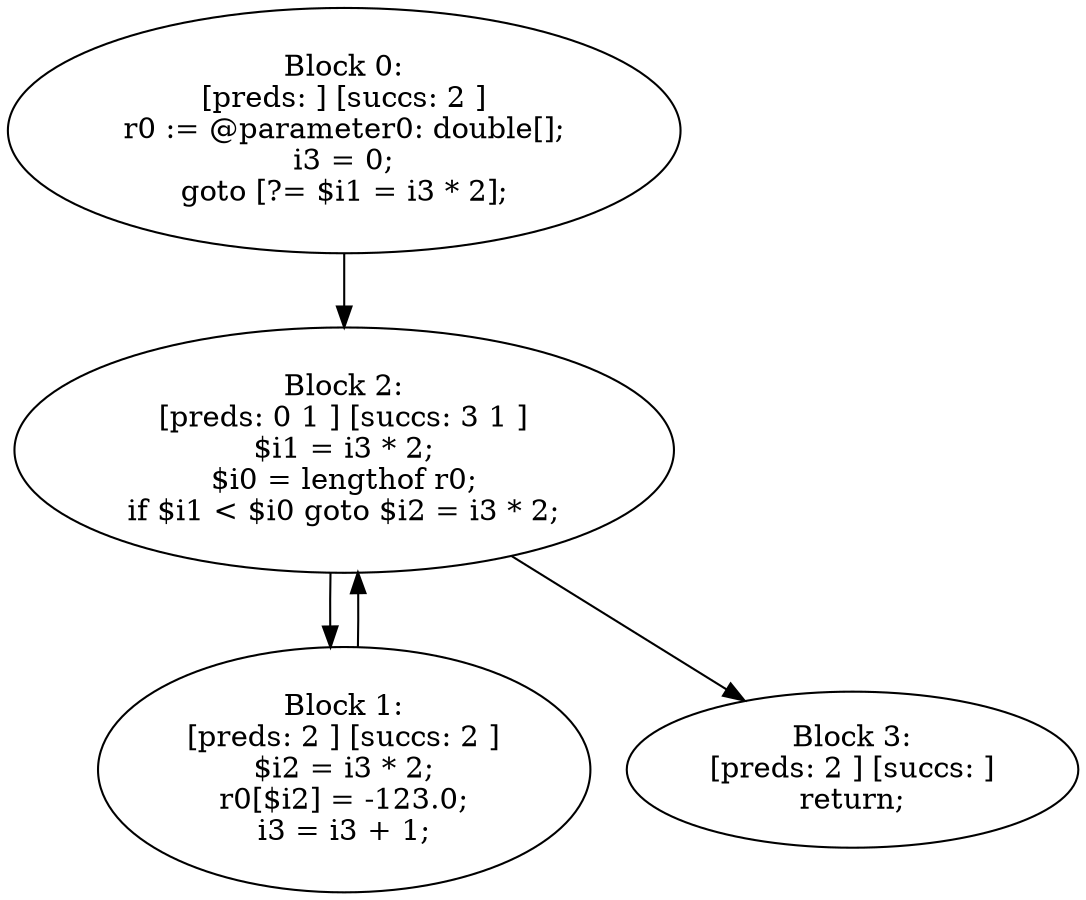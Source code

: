 digraph "unitGraph" {
    "Block 0:
[preds: ] [succs: 2 ]
r0 := @parameter0: double[];
i3 = 0;
goto [?= $i1 = i3 * 2];
"
    "Block 1:
[preds: 2 ] [succs: 2 ]
$i2 = i3 * 2;
r0[$i2] = -123.0;
i3 = i3 + 1;
"
    "Block 2:
[preds: 0 1 ] [succs: 3 1 ]
$i1 = i3 * 2;
$i0 = lengthof r0;
if $i1 < $i0 goto $i2 = i3 * 2;
"
    "Block 3:
[preds: 2 ] [succs: ]
return;
"
    "Block 0:
[preds: ] [succs: 2 ]
r0 := @parameter0: double[];
i3 = 0;
goto [?= $i1 = i3 * 2];
"->"Block 2:
[preds: 0 1 ] [succs: 3 1 ]
$i1 = i3 * 2;
$i0 = lengthof r0;
if $i1 < $i0 goto $i2 = i3 * 2;
";
    "Block 1:
[preds: 2 ] [succs: 2 ]
$i2 = i3 * 2;
r0[$i2] = -123.0;
i3 = i3 + 1;
"->"Block 2:
[preds: 0 1 ] [succs: 3 1 ]
$i1 = i3 * 2;
$i0 = lengthof r0;
if $i1 < $i0 goto $i2 = i3 * 2;
";
    "Block 2:
[preds: 0 1 ] [succs: 3 1 ]
$i1 = i3 * 2;
$i0 = lengthof r0;
if $i1 < $i0 goto $i2 = i3 * 2;
"->"Block 3:
[preds: 2 ] [succs: ]
return;
";
    "Block 2:
[preds: 0 1 ] [succs: 3 1 ]
$i1 = i3 * 2;
$i0 = lengthof r0;
if $i1 < $i0 goto $i2 = i3 * 2;
"->"Block 1:
[preds: 2 ] [succs: 2 ]
$i2 = i3 * 2;
r0[$i2] = -123.0;
i3 = i3 + 1;
";
}
